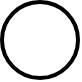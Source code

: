 <mxfile version="21.7.2" type="device">
  <diagram name="Page-1" id="51mzjE4n4_yBTHiPlAAr">
    <mxGraphModel dx="979" dy="30" grid="0" gridSize="10" guides="1" tooltips="1" connect="1" arrows="1" fold="1" page="0" pageScale="1" pageWidth="850" pageHeight="1100" math="0" shadow="0">
      <root>
        <mxCell id="0" />
        <mxCell id="1" parent="0" />
        <mxCell id="wcUVtDQKl002zaY0ylFA-1" value="" style="strokeWidth=2;html=1;shape=mxgraph.flowchart.start_2;whiteSpace=wrap;" vertex="1" parent="1">
          <mxGeometry x="360" y="416" width="38" height="38" as="geometry" />
        </mxCell>
      </root>
    </mxGraphModel>
  </diagram>
</mxfile>
